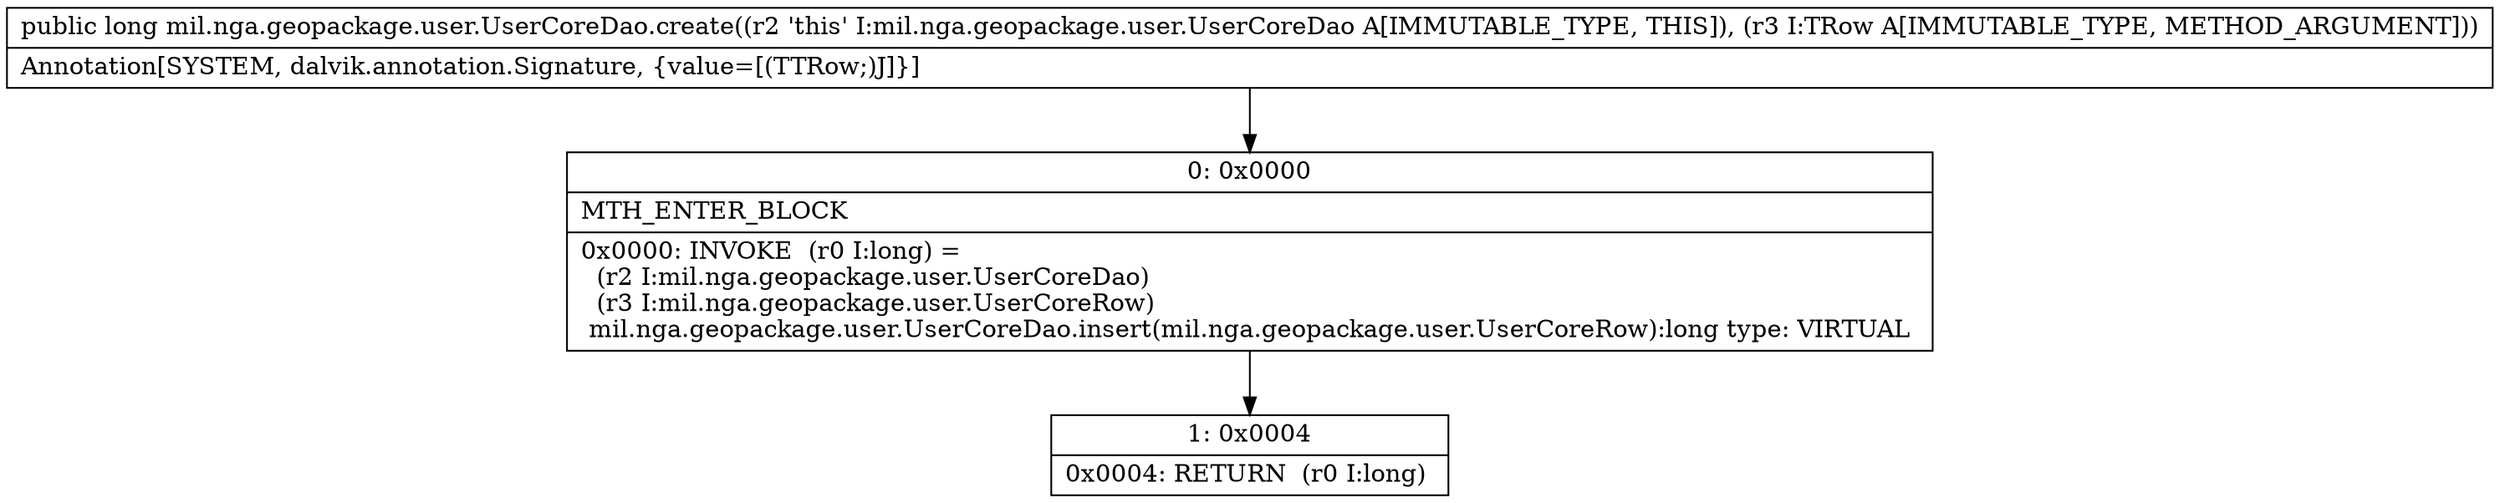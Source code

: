 digraph "CFG formil.nga.geopackage.user.UserCoreDao.create(Lmil\/nga\/geopackage\/user\/UserCoreRow;)J" {
Node_0 [shape=record,label="{0\:\ 0x0000|MTH_ENTER_BLOCK\l|0x0000: INVOKE  (r0 I:long) = \l  (r2 I:mil.nga.geopackage.user.UserCoreDao)\l  (r3 I:mil.nga.geopackage.user.UserCoreRow)\l mil.nga.geopackage.user.UserCoreDao.insert(mil.nga.geopackage.user.UserCoreRow):long type: VIRTUAL \l}"];
Node_1 [shape=record,label="{1\:\ 0x0004|0x0004: RETURN  (r0 I:long) \l}"];
MethodNode[shape=record,label="{public long mil.nga.geopackage.user.UserCoreDao.create((r2 'this' I:mil.nga.geopackage.user.UserCoreDao A[IMMUTABLE_TYPE, THIS]), (r3 I:TRow A[IMMUTABLE_TYPE, METHOD_ARGUMENT]))  | Annotation[SYSTEM, dalvik.annotation.Signature, \{value=[(TTRow;)J]\}]\l}"];
MethodNode -> Node_0;
Node_0 -> Node_1;
}

